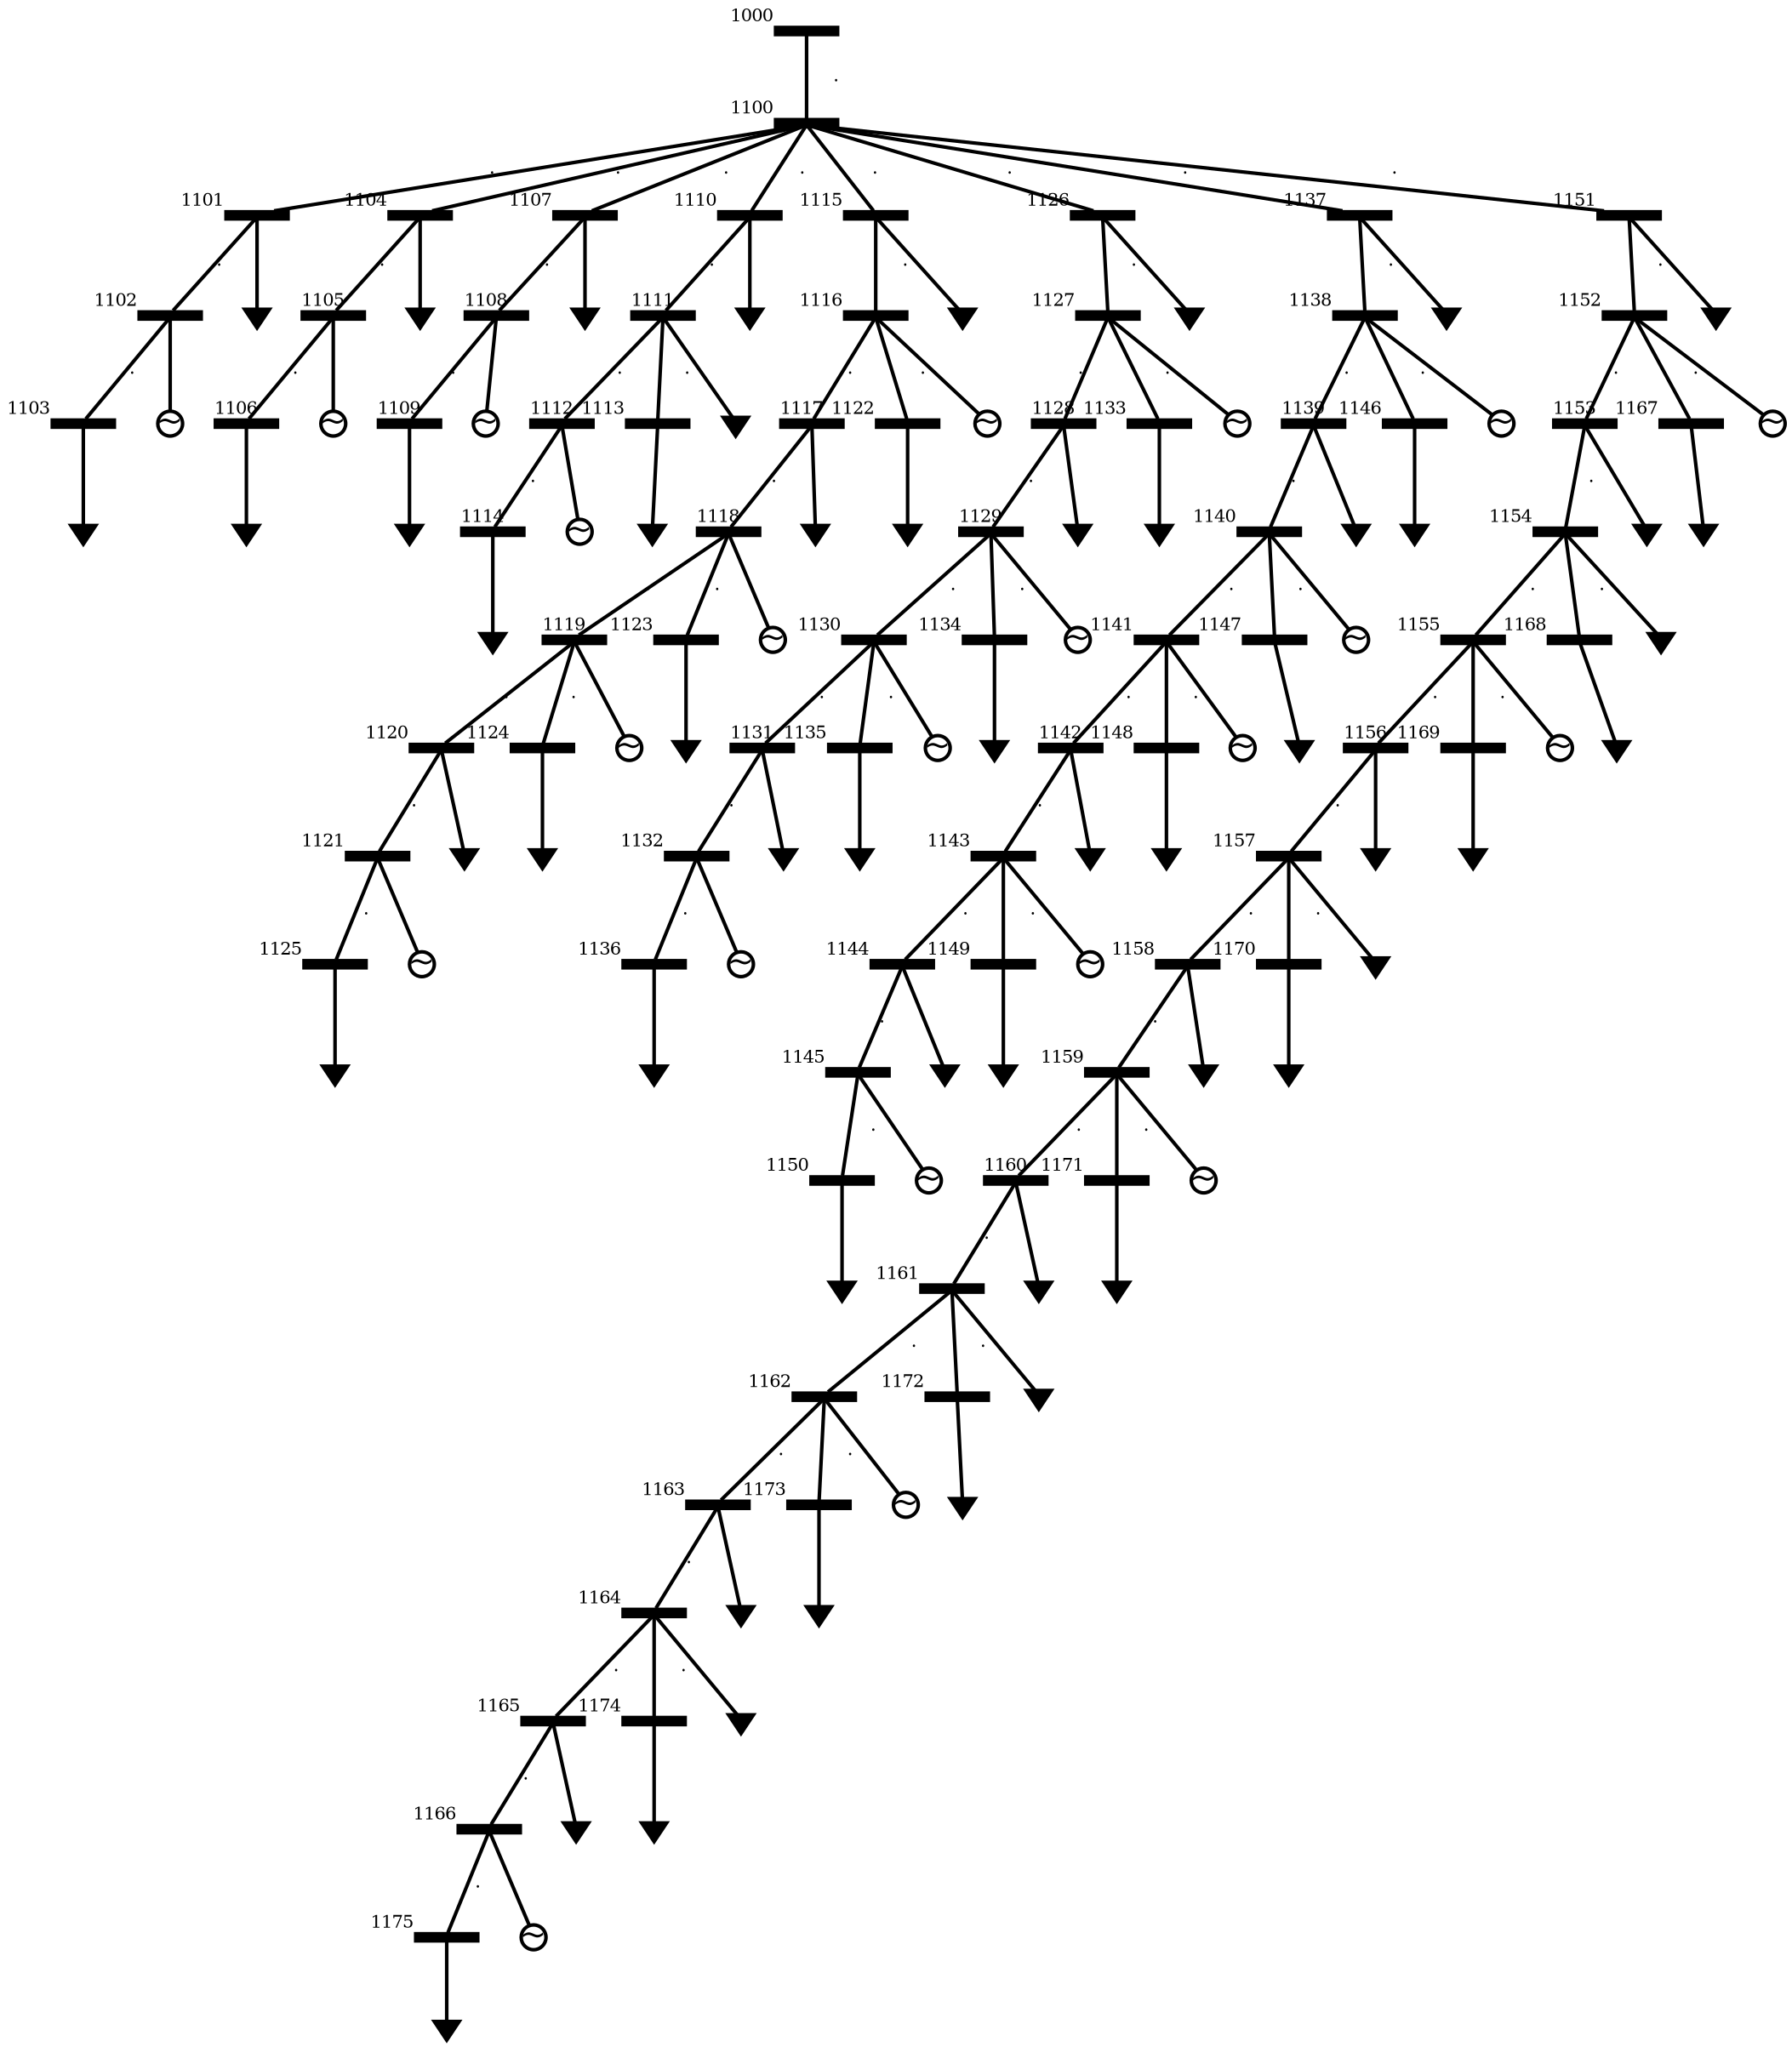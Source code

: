 graph bus75 {
graph [splines=line,outputorder=edgesfirst]

/* Create buses */
BUS0 [id="BUS0",label="",shape=box, style=filled, color="#000000", fixedsize=true,width=0.5,height=0.075, xlabel="1000",fontsize=10];
BUS1 [id="BUS1",label="",shape=box, style=filled, color="#000000", fixedsize=true,width=0.5,height=0.075, xlabel="1100",fontsize=10];
BUS2 [id="BUS2",label="",shape=box, style=filled, color="#000000", fixedsize=true,width=0.5,height=0.075, xlabel="1101",fontsize=10];
BUS3 [id="BUS3",label="",shape=box, style=filled, color="#000000", fixedsize=true,width=0.5,height=0.075, xlabel="1102",fontsize=10];
BUS4 [id="BUS4",label="",shape=box, style=filled, color="#000000", fixedsize=true,width=0.5,height=0.075, xlabel="1103",fontsize=10];
BUS5 [id="BUS5",label="",shape=box, style=filled, color="#000000", fixedsize=true,width=0.5,height=0.075, xlabel="1104",fontsize=10];
BUS6 [id="BUS6",label="",shape=box, style=filled, color="#000000", fixedsize=true,width=0.5,height=0.075, xlabel="1105",fontsize=10];
BUS7 [id="BUS7",label="",shape=box, style=filled, color="#000000", fixedsize=true,width=0.5,height=0.075, xlabel="1106",fontsize=10];
BUS8 [id="BUS8",label="",shape=box, style=filled, color="#000000", fixedsize=true,width=0.5,height=0.075, xlabel="1107",fontsize=10];
BUS9 [id="BUS9",label="",shape=box, style=filled, color="#000000", fixedsize=true,width=0.5,height=0.075, xlabel="1108",fontsize=10];
BUS10 [id="BUS10",label="",shape=box, style=filled, color="#000000", fixedsize=true,width=0.5,height=0.075, xlabel="1109",fontsize=10];
BUS11 [id="BUS11",label="",shape=box, style=filled, color="#000000", fixedsize=true,width=0.5,height=0.075, xlabel="1110",fontsize=10];
BUS12 [id="BUS12",label="",shape=box, style=filled, color="#000000", fixedsize=true,width=0.5,height=0.075, xlabel="1111",fontsize=10];
BUS13 [id="BUS13",label="",shape=box, style=filled, color="#000000", fixedsize=true,width=0.5,height=0.075, xlabel="1112",fontsize=10];
BUS14 [id="BUS14",label="",shape=box, style=filled, color="#000000", fixedsize=true,width=0.5,height=0.075, xlabel="1113",fontsize=10];
BUS15 [id="BUS15",label="",shape=box, style=filled, color="#000000", fixedsize=true,width=0.5,height=0.075, xlabel="1114",fontsize=10];
BUS16 [id="BUS16",label="",shape=box, style=filled, color="#000000", fixedsize=true,width=0.5,height=0.075, xlabel="1115",fontsize=10];
BUS17 [id="BUS17",label="",shape=box, style=filled, color="#000000", fixedsize=true,width=0.5,height=0.075, xlabel="1116",fontsize=10];
BUS18 [id="BUS18",label="",shape=box, style=filled, color="#000000", fixedsize=true,width=0.5,height=0.075, xlabel="1117",fontsize=10];
BUS19 [id="BUS19",label="",shape=box, style=filled, color="#000000", fixedsize=true,width=0.5,height=0.075, xlabel="1118",fontsize=10];
BUS20 [id="BUS20",label="",shape=box, style=filled, color="#000000", fixedsize=true,width=0.5,height=0.075, xlabel="1119",fontsize=10];
BUS21 [id="BUS21",label="",shape=box, style=filled, color="#000000", fixedsize=true,width=0.5,height=0.075, xlabel="1120",fontsize=10];
BUS22 [id="BUS22",label="",shape=box, style=filled, color="#000000", fixedsize=true,width=0.5,height=0.075, xlabel="1121",fontsize=10];
BUS23 [id="BUS23",label="",shape=box, style=filled, color="#000000", fixedsize=true,width=0.5,height=0.075, xlabel="1122",fontsize=10];
BUS24 [id="BUS24",label="",shape=box, style=filled, color="#000000", fixedsize=true,width=0.5,height=0.075, xlabel="1123",fontsize=10];
BUS25 [id="BUS25",label="",shape=box, style=filled, color="#000000", fixedsize=true,width=0.5,height=0.075, xlabel="1124",fontsize=10];
BUS26 [id="BUS26",label="",shape=box, style=filled, color="#000000", fixedsize=true,width=0.5,height=0.075, xlabel="1125",fontsize=10];
BUS27 [id="BUS27",label="",shape=box, style=filled, color="#000000", fixedsize=true,width=0.5,height=0.075, xlabel="1126",fontsize=10];
BUS28 [id="BUS28",label="",shape=box, style=filled, color="#000000", fixedsize=true,width=0.5,height=0.075, xlabel="1127",fontsize=10];
BUS29 [id="BUS29",label="",shape=box, style=filled, color="#000000", fixedsize=true,width=0.5,height=0.075, xlabel="1128",fontsize=10];
BUS30 [id="BUS30",label="",shape=box, style=filled, color="#000000", fixedsize=true,width=0.5,height=0.075, xlabel="1129",fontsize=10];
BUS31 [id="BUS31",label="",shape=box, style=filled, color="#000000", fixedsize=true,width=0.5,height=0.075, xlabel="1130",fontsize=10];
BUS32 [id="BUS32",label="",shape=box, style=filled, color="#000000", fixedsize=true,width=0.5,height=0.075, xlabel="1131",fontsize=10];
BUS33 [id="BUS33",label="",shape=box, style=filled, color="#000000", fixedsize=true,width=0.5,height=0.075, xlabel="1132",fontsize=10];
BUS34 [id="BUS34",label="",shape=box, style=filled, color="#000000", fixedsize=true,width=0.5,height=0.075, xlabel="1133",fontsize=10];
BUS35 [id="BUS35",label="",shape=box, style=filled, color="#000000", fixedsize=true,width=0.5,height=0.075, xlabel="1134",fontsize=10];
BUS36 [id="BUS36",label="",shape=box, style=filled, color="#000000", fixedsize=true,width=0.5,height=0.075, xlabel="1135",fontsize=10];
BUS37 [id="BUS37",label="",shape=box, style=filled, color="#000000", fixedsize=true,width=0.5,height=0.075, xlabel="1136",fontsize=10];
BUS38 [id="BUS38",label="",shape=box, style=filled, color="#000000", fixedsize=true,width=0.5,height=0.075, xlabel="1137",fontsize=10];
BUS39 [id="BUS39",label="",shape=box, style=filled, color="#000000", fixedsize=true,width=0.5,height=0.075, xlabel="1138",fontsize=10];
BUS40 [id="BUS40",label="",shape=box, style=filled, color="#000000", fixedsize=true,width=0.5,height=0.075, xlabel="1139",fontsize=10];
BUS41 [id="BUS41",label="",shape=box, style=filled, color="#000000", fixedsize=true,width=0.5,height=0.075, xlabel="1140",fontsize=10];
BUS42 [id="BUS42",label="",shape=box, style=filled, color="#000000", fixedsize=true,width=0.5,height=0.075, xlabel="1141",fontsize=10];
BUS43 [id="BUS43",label="",shape=box, style=filled, color="#000000", fixedsize=true,width=0.5,height=0.075, xlabel="1142",fontsize=10];
BUS44 [id="BUS44",label="",shape=box, style=filled, color="#000000", fixedsize=true,width=0.5,height=0.075, xlabel="1143",fontsize=10];
BUS45 [id="BUS45",label="",shape=box, style=filled, color="#000000", fixedsize=true,width=0.5,height=0.075, xlabel="1144",fontsize=10];
BUS46 [id="BUS46",label="",shape=box, style=filled, color="#000000", fixedsize=true,width=0.5,height=0.075, xlabel="1145",fontsize=10];
BUS47 [id="BUS47",label="",shape=box, style=filled, color="#000000", fixedsize=true,width=0.5,height=0.075, xlabel="1146",fontsize=10];
BUS48 [id="BUS48",label="",shape=box, style=filled, color="#000000", fixedsize=true,width=0.5,height=0.075, xlabel="1147",fontsize=10];
BUS49 [id="BUS49",label="",shape=box, style=filled, color="#000000", fixedsize=true,width=0.5,height=0.075, xlabel="1148",fontsize=10];
BUS50 [id="BUS50",label="",shape=box, style=filled, color="#000000", fixedsize=true,width=0.5,height=0.075, xlabel="1149",fontsize=10];
BUS51 [id="BUS51",label="",shape=box, style=filled, color="#000000", fixedsize=true,width=0.5,height=0.075, xlabel="1150",fontsize=10];
BUS52 [id="BUS52",label="",shape=box, style=filled, color="#000000", fixedsize=true,width=0.5,height=0.075, xlabel="1151",fontsize=10];
BUS53 [id="BUS53",label="",shape=box, style=filled, color="#000000", fixedsize=true,width=0.5,height=0.075, xlabel="1152",fontsize=10];
BUS54 [id="BUS54",label="",shape=box, style=filled, color="#000000", fixedsize=true,width=0.5,height=0.075, xlabel="1153",fontsize=10];
BUS55 [id="BUS55",label="",shape=box, style=filled, color="#000000", fixedsize=true,width=0.5,height=0.075, xlabel="1154",fontsize=10];
BUS56 [id="BUS56",label="",shape=box, style=filled, color="#000000", fixedsize=true,width=0.5,height=0.075, xlabel="1155",fontsize=10];
BUS57 [id="BUS57",label="",shape=box, style=filled, color="#000000", fixedsize=true,width=0.5,height=0.075, xlabel="1156",fontsize=10];
BUS58 [id="BUS58",label="",shape=box, style=filled, color="#000000", fixedsize=true,width=0.5,height=0.075, xlabel="1157",fontsize=10];
BUS59 [id="BUS59",label="",shape=box, style=filled, color="#000000", fixedsize=true,width=0.5,height=0.075, xlabel="1158",fontsize=10];
BUS60 [id="BUS60",label="",shape=box, style=filled, color="#000000", fixedsize=true,width=0.5,height=0.075, xlabel="1159",fontsize=10];
BUS61 [id="BUS61",label="",shape=box, style=filled, color="#000000", fixedsize=true,width=0.5,height=0.075, xlabel="1160",fontsize=10];
BUS62 [id="BUS62",label="",shape=box, style=filled, color="#000000", fixedsize=true,width=0.5,height=0.075, xlabel="1161",fontsize=10];
BUS63 [id="BUS63",label="",shape=box, style=filled, color="#000000", fixedsize=true,width=0.5,height=0.075, xlabel="1162",fontsize=10];
BUS64 [id="BUS64",label="",shape=box, style=filled, color="#000000", fixedsize=true,width=0.5,height=0.075, xlabel="1163",fontsize=10];
BUS65 [id="BUS65",label="",shape=box, style=filled, color="#000000", fixedsize=true,width=0.5,height=0.075, xlabel="1164",fontsize=10];
BUS66 [id="BUS66",label="",shape=box, style=filled, color="#000000", fixedsize=true,width=0.5,height=0.075, xlabel="1165",fontsize=10];
BUS67 [id="BUS67",label="",shape=box, style=filled, color="#000000", fixedsize=true,width=0.5,height=0.075, xlabel="1166",fontsize=10];
BUS68 [id="BUS68",label="",shape=box, style=filled, color="#000000", fixedsize=true,width=0.5,height=0.075, xlabel="1167",fontsize=10];
BUS69 [id="BUS69",label="",shape=box, style=filled, color="#000000", fixedsize=true,width=0.5,height=0.075, xlabel="1168",fontsize=10];
BUS70 [id="BUS70",label="",shape=box, style=filled, color="#000000", fixedsize=true,width=0.5,height=0.075, xlabel="1169",fontsize=10];
BUS71 [id="BUS71",label="",shape=box, style=filled, color="#000000", fixedsize=true,width=0.5,height=0.075, xlabel="1170",fontsize=10];
BUS72 [id="BUS72",label="",shape=box, style=filled, color="#000000", fixedsize=true,width=0.5,height=0.075, xlabel="1171",fontsize=10];
BUS73 [id="BUS73",label="",shape=box, style=filled, color="#000000", fixedsize=true,width=0.5,height=0.075, xlabel="1172",fontsize=10];
BUS74 [id="BUS74",label="",shape=box, style=filled, color="#000000", fixedsize=true,width=0.5,height=0.075, xlabel="1173",fontsize=10];
BUS75 [id="BUS75",label="",shape=box, style=filled, color="#000000", fixedsize=true,width=0.5,height=0.075, xlabel="1174",fontsize=10];
BUS76 [id="BUS76",label="",shape=box, style=filled, color="#000000", fixedsize=true,width=0.5,height=0.075, xlabel="1175",fontsize=10];

/* Link buses */
edge [penwidth=2,tailclip=false];
BUS0 -- BUS1 [id="LINE1",label="     .     ",fontsize=10];
BUS1 -- BUS2 [id="LINE2",label="     .     ",fontsize=10];
BUS2 -- BUS3 [id="LINE3",label="     .     ",fontsize=10];
BUS3 -- BUS4 [id="LINE4",label="     .     ",fontsize=10];
BUS1 -- BUS5 [id="LINE5",label="     .     ",fontsize=10];
BUS5 -- BUS6 [id="LINE6",label="     .     ",fontsize=10];
BUS6 -- BUS7 [id="LINE7",label="     .     ",fontsize=10];
BUS1 -- BUS8 [id="LINE8",label="     .     ",fontsize=10];
BUS8 -- BUS9 [id="LINE9",label="     .     ",fontsize=10];
BUS9 -- BUS10 [id="LINE10",label="     .     ",fontsize=10];
BUS1 -- BUS11 [id="LINE11",label="     .     ",fontsize=10];
BUS11 -- BUS12 [id="LINE12",label="     .     ",fontsize=10];
BUS12 -- BUS13 [id="LINE13",label="     .     ",fontsize=10];
BUS12 -- BUS14 [id="LINE14",label="     .     ",fontsize=10];
BUS13 -- BUS15 [id="LINE15",label="     .     ",fontsize=10];
BUS1 -- BUS16 [id="LINE16",label="     .     ",fontsize=10];
BUS16 -- BUS17 [id="LINE17",label="     .     ",fontsize=10];
BUS17 -- BUS18 [id="LINE18",label="     .     ",fontsize=10];
BUS18 -- BUS19 [id="LINE19",label="     .     ",fontsize=10];
BUS19 -- BUS20 [id="LINE20",label="     .     ",fontsize=10];
BUS20 -- BUS21 [id="LINE21",label="     .     ",fontsize=10];
BUS21 -- BUS22 [id="LINE22",label="     .     ",fontsize=10];
BUS17 -- BUS23 [id="LINE23",label="     .     ",fontsize=10];
BUS19 -- BUS24 [id="LINE24",label="     .     ",fontsize=10];
BUS20 -- BUS25 [id="LINE25",label="     .     ",fontsize=10];
BUS22 -- BUS26 [id="LINE26",label="     .     ",fontsize=10];
BUS1 -- BUS27 [id="LINE27",label="     .     ",fontsize=10];
BUS27 -- BUS28 [id="LINE28",label="     .     ",fontsize=10];
BUS28 -- BUS29 [id="LINE29",label="     .     ",fontsize=10];
BUS29 -- BUS30 [id="LINE30",label="     .     ",fontsize=10];
BUS30 -- BUS31 [id="LINE31",label="     .     ",fontsize=10];
BUS31 -- BUS32 [id="LINE32",label="     .     ",fontsize=10];
BUS32 -- BUS33 [id="LINE33",label="     .     ",fontsize=10];
BUS28 -- BUS34 [id="LINE34",label="     .     ",fontsize=10];
BUS30 -- BUS35 [id="LINE35",label="     .     ",fontsize=10];
BUS31 -- BUS36 [id="LINE36",label="     .     ",fontsize=10];
BUS33 -- BUS37 [id="LINE37",label="     .     ",fontsize=10];
BUS1 -- BUS38 [id="LINE38",label="     .     ",fontsize=10];
BUS38 -- BUS39 [id="LINE39",label="     .     ",fontsize=10];
BUS39 -- BUS40 [id="LINE40",label="     .     ",fontsize=10];
BUS40 -- BUS41 [id="LINE41",label="     .     ",fontsize=10];
BUS41 -- BUS42 [id="LINE42",label="     .     ",fontsize=10];
BUS42 -- BUS43 [id="LINE43",label="     .     ",fontsize=10];
BUS43 -- BUS44 [id="LINE44",label="     .     ",fontsize=10];
BUS44 -- BUS45 [id="LINE45",label="     .     ",fontsize=10];
BUS45 -- BUS46 [id="LINE46",label="     .     ",fontsize=10];
BUS39 -- BUS47 [id="LINE47",label="     .     ",fontsize=10];
BUS41 -- BUS48 [id="LINE48",label="     .     ",fontsize=10];
BUS42 -- BUS49 [id="LINE49",label="     .     ",fontsize=10];
BUS44 -- BUS50 [id="LINE50",label="     .     ",fontsize=10];
BUS46 -- BUS51 [id="LINE51",label="     .     ",fontsize=10];
BUS1 -- BUS52 [id="LINE52",label="     .     ",fontsize=10];
BUS52 -- BUS53 [id="LINE53",label="     .     ",fontsize=10];
BUS53 -- BUS54 [id="LINE54",label="     .     ",fontsize=10];
BUS54 -- BUS55 [id="LINE55",label="     .     ",fontsize=10];
BUS55 -- BUS56 [id="LINE56",label="     .     ",fontsize=10];
BUS56 -- BUS57 [id="LINE57",label="     .     ",fontsize=10];
BUS57 -- BUS58 [id="LINE58",label="     .     ",fontsize=10];
BUS58 -- BUS59 [id="LINE59",label="     .     ",fontsize=10];
BUS59 -- BUS60 [id="LINE60",label="     .     ",fontsize=10];
BUS60 -- BUS61 [id="LINE61",label="     .     ",fontsize=10];
BUS61 -- BUS62 [id="LINE62",label="     .     ",fontsize=10];
BUS62 -- BUS63 [id="LINE63",label="     .     ",fontsize=10];
BUS63 -- BUS64 [id="LINE64",label="     .     ",fontsize=10];
BUS64 -- BUS65 [id="LINE65",label="     .     ",fontsize=10];
BUS65 -- BUS66 [id="LINE66",label="     .     ",fontsize=10];
BUS66 -- BUS67 [id="LINE67",label="     .     ",fontsize=10];
BUS53 -- BUS68 [id="LINE68",label="     .     ",fontsize=10];
BUS55 -- BUS69 [id="LINE69",label="     .     ",fontsize=10];
BUS56 -- BUS70 [id="LINE70",label="     .     ",fontsize=10];
BUS58 -- BUS71 [id="LINE71",label="     .     ",fontsize=10];
BUS60 -- BUS72 [id="LINE72",label="     .     ",fontsize=10];
BUS62 -- BUS73 [id="LINE73",label="     .     ",fontsize=10];
BUS63 -- BUS74 [id="LINE74",label="     .     ",fontsize=10];
BUS65 -- BUS75 [id="LINE75",label="     .     ",fontsize=10];
BUS67 -- BUS76 [id="LINE76",label="     .     ",fontsize=10];

/* Create and link generators */
GEN1 [id="GEN3",label="~", shape=circle, style=bold, fixedsize=true, penwidth=2, width=0.2, height=0.2,fontsize=18,portPos=n];
BUS3 -- GEN1;
GEN2 [id="GEN6",label="~", shape=circle, style=bold, fixedsize=true, penwidth=2, width=0.2, height=0.2,fontsize=18,portPos=n];
BUS6 -- GEN2;
GEN3 [id="GEN9",label="~", shape=circle, style=bold, fixedsize=true, penwidth=2, width=0.2, height=0.2,fontsize=18,portPos=n];
BUS9 -- GEN3;
GEN4 [id="GEN13",label="~", shape=circle, style=bold, fixedsize=true, penwidth=2, width=0.2, height=0.2,fontsize=18,portPos=n];
BUS13 -- GEN4;
GEN5 [id="GEN17",label="~", shape=circle, style=bold, fixedsize=true, penwidth=2, width=0.2, height=0.2,fontsize=18,portPos=n];
BUS17 -- GEN5;
GEN6 [id="GEN19",label="~", shape=circle, style=bold, fixedsize=true, penwidth=2, width=0.2, height=0.2,fontsize=18,portPos=n];
BUS19 -- GEN6;
GEN7 [id="GEN20",label="~", shape=circle, style=bold, fixedsize=true, penwidth=2, width=0.2, height=0.2,fontsize=18,portPos=n];
BUS20 -- GEN7;
GEN8 [id="GEN22",label="~", shape=circle, style=bold, fixedsize=true, penwidth=2, width=0.2, height=0.2,fontsize=18,portPos=n];
BUS22 -- GEN8;
GEN9 [id="GEN28",label="~", shape=circle, style=bold, fixedsize=true, penwidth=2, width=0.2, height=0.2,fontsize=18,portPos=n];
BUS28 -- GEN9;
GEN10 [id="GEN30",label="~", shape=circle, style=bold, fixedsize=true, penwidth=2, width=0.2, height=0.2,fontsize=18,portPos=n];
BUS30 -- GEN10;
GEN11 [id="GEN31",label="~", shape=circle, style=bold, fixedsize=true, penwidth=2, width=0.2, height=0.2,fontsize=18,portPos=n];
BUS31 -- GEN11;
GEN12 [id="GEN33",label="~", shape=circle, style=bold, fixedsize=true, penwidth=2, width=0.2, height=0.2,fontsize=18,portPos=n];
BUS33 -- GEN12;
GEN13 [id="GEN39",label="~", shape=circle, style=bold, fixedsize=true, penwidth=2, width=0.2, height=0.2,fontsize=18,portPos=n];
BUS39 -- GEN13;
GEN14 [id="GEN41",label="~", shape=circle, style=bold, fixedsize=true, penwidth=2, width=0.2, height=0.2,fontsize=18,portPos=n];
BUS41 -- GEN14;
GEN15 [id="GEN42",label="~", shape=circle, style=bold, fixedsize=true, penwidth=2, width=0.2, height=0.2,fontsize=18,portPos=n];
BUS42 -- GEN15;
GEN16 [id="GEN44",label="~", shape=circle, style=bold, fixedsize=true, penwidth=2, width=0.2, height=0.2,fontsize=18,portPos=n];
BUS44 -- GEN16;
GEN17 [id="GEN46",label="~", shape=circle, style=bold, fixedsize=true, penwidth=2, width=0.2, height=0.2,fontsize=18,portPos=n];
BUS46 -- GEN17;
GEN18 [id="GEN53",label="~", shape=circle, style=bold, fixedsize=true, penwidth=2, width=0.2, height=0.2,fontsize=18,portPos=n];
BUS53 -- GEN18;
GEN19 [id="GEN56",label="~", shape=circle, style=bold, fixedsize=true, penwidth=2, width=0.2, height=0.2,fontsize=18,portPos=n];
BUS56 -- GEN19;
GEN20 [id="GEN60",label="~", shape=circle, style=bold, fixedsize=true, penwidth=2, width=0.2, height=0.2,fontsize=18,portPos=n];
BUS60 -- GEN20;
GEN21 [id="GEN63",label="~", shape=circle, style=bold, fixedsize=true, penwidth=2, width=0.2, height=0.2,fontsize=18,portPos=n];
BUS63 -- GEN21;
GEN22 [id="GEN67",label="~", shape=circle, style=bold, fixedsize=true, penwidth=2, width=0.2, height=0.2,fontsize=18,portPos=n];
BUS67 -- GEN22;

/* Create and link loads */
LOAD2 [id="LOAD2",label="", shape=invtriangle, style=filled, color="#000000", fixedsize=true, penwidth=2, width=0.2, height=0.2,portPos=n];
BUS2 -- LOAD2;
LOAD4 [id="LOAD4",label="", shape=invtriangle, style=filled, color="#000000", fixedsize=true, penwidth=2, width=0.2, height=0.2,portPos=n];
BUS4 -- LOAD4;
LOAD5 [id="LOAD5",label="", shape=invtriangle, style=filled, color="#000000", fixedsize=true, penwidth=2, width=0.2, height=0.2,portPos=n];
BUS5 -- LOAD5;
LOAD7 [id="LOAD7",label="", shape=invtriangle, style=filled, color="#000000", fixedsize=true, penwidth=2, width=0.2, height=0.2,portPos=n];
BUS7 -- LOAD7;
LOAD8 [id="LOAD8",label="", shape=invtriangle, style=filled, color="#000000", fixedsize=true, penwidth=2, width=0.2, height=0.2,portPos=n];
BUS8 -- LOAD8;
LOAD10 [id="LOAD10",label="", shape=invtriangle, style=filled, color="#000000", fixedsize=true, penwidth=2, width=0.2, height=0.2,portPos=n];
BUS10 -- LOAD10;
LOAD11 [id="LOAD11",label="", shape=invtriangle, style=filled, color="#000000", fixedsize=true, penwidth=2, width=0.2, height=0.2,portPos=n];
BUS11 -- LOAD11;
LOAD12 [id="LOAD12",label="", shape=invtriangle, style=filled, color="#000000", fixedsize=true, penwidth=2, width=0.2, height=0.2,portPos=n];
BUS12 -- LOAD12;
LOAD14 [id="LOAD14",label="", shape=invtriangle, style=filled, color="#000000", fixedsize=true, penwidth=2, width=0.2, height=0.2,portPos=n];
BUS14 -- LOAD14;
LOAD15 [id="LOAD15",label="", shape=invtriangle, style=filled, color="#000000", fixedsize=true, penwidth=2, width=0.2, height=0.2,portPos=n];
BUS15 -- LOAD15;
LOAD16 [id="LOAD16",label="", shape=invtriangle, style=filled, color="#000000", fixedsize=true, penwidth=2, width=0.2, height=0.2,portPos=n];
BUS16 -- LOAD16;
LOAD18 [id="LOAD18",label="", shape=invtriangle, style=filled, color="#000000", fixedsize=true, penwidth=2, width=0.2, height=0.2,portPos=n];
BUS18 -- LOAD18;
LOAD21 [id="LOAD21",label="", shape=invtriangle, style=filled, color="#000000", fixedsize=true, penwidth=2, width=0.2, height=0.2,portPos=n];
BUS21 -- LOAD21;
LOAD23 [id="LOAD23",label="", shape=invtriangle, style=filled, color="#000000", fixedsize=true, penwidth=2, width=0.2, height=0.2,portPos=n];
BUS23 -- LOAD23;
LOAD24 [id="LOAD24",label="", shape=invtriangle, style=filled, color="#000000", fixedsize=true, penwidth=2, width=0.2, height=0.2,portPos=n];
BUS24 -- LOAD24;
LOAD25 [id="LOAD25",label="", shape=invtriangle, style=filled, color="#000000", fixedsize=true, penwidth=2, width=0.2, height=0.2,portPos=n];
BUS25 -- LOAD25;
LOAD26 [id="LOAD26",label="", shape=invtriangle, style=filled, color="#000000", fixedsize=true, penwidth=2, width=0.2, height=0.2,portPos=n];
BUS26 -- LOAD26;
LOAD27 [id="LOAD27",label="", shape=invtriangle, style=filled, color="#000000", fixedsize=true, penwidth=2, width=0.2, height=0.2,portPos=n];
BUS27 -- LOAD27;
LOAD29 [id="LOAD29",label="", shape=invtriangle, style=filled, color="#000000", fixedsize=true, penwidth=2, width=0.2, height=0.2,portPos=n];
BUS29 -- LOAD29;
LOAD32 [id="LOAD32",label="", shape=invtriangle, style=filled, color="#000000", fixedsize=true, penwidth=2, width=0.2, height=0.2,portPos=n];
BUS32 -- LOAD32;
LOAD34 [id="LOAD34",label="", shape=invtriangle, style=filled, color="#000000", fixedsize=true, penwidth=2, width=0.2, height=0.2,portPos=n];
BUS34 -- LOAD34;
LOAD35 [id="LOAD35",label="", shape=invtriangle, style=filled, color="#000000", fixedsize=true, penwidth=2, width=0.2, height=0.2,portPos=n];
BUS35 -- LOAD35;
LOAD36 [id="LOAD36",label="", shape=invtriangle, style=filled, color="#000000", fixedsize=true, penwidth=2, width=0.2, height=0.2,portPos=n];
BUS36 -- LOAD36;
LOAD37 [id="LOAD37",label="", shape=invtriangle, style=filled, color="#000000", fixedsize=true, penwidth=2, width=0.2, height=0.2,portPos=n];
BUS37 -- LOAD37;
LOAD38 [id="LOAD38",label="", shape=invtriangle, style=filled, color="#000000", fixedsize=true, penwidth=2, width=0.2, height=0.2,portPos=n];
BUS38 -- LOAD38;
LOAD40 [id="LOAD40",label="", shape=invtriangle, style=filled, color="#000000", fixedsize=true, penwidth=2, width=0.2, height=0.2,portPos=n];
BUS40 -- LOAD40;
LOAD43 [id="LOAD43",label="", shape=invtriangle, style=filled, color="#000000", fixedsize=true, penwidth=2, width=0.2, height=0.2,portPos=n];
BUS43 -- LOAD43;
LOAD45 [id="LOAD45",label="", shape=invtriangle, style=filled, color="#000000", fixedsize=true, penwidth=2, width=0.2, height=0.2,portPos=n];
BUS45 -- LOAD45;
LOAD47 [id="LOAD47",label="", shape=invtriangle, style=filled, color="#000000", fixedsize=true, penwidth=2, width=0.2, height=0.2,portPos=n];
BUS47 -- LOAD47;
LOAD48 [id="LOAD48",label="", shape=invtriangle, style=filled, color="#000000", fixedsize=true, penwidth=2, width=0.2, height=0.2,portPos=n];
BUS48 -- LOAD48;
LOAD49 [id="LOAD49",label="", shape=invtriangle, style=filled, color="#000000", fixedsize=true, penwidth=2, width=0.2, height=0.2,portPos=n];
BUS49 -- LOAD49;
LOAD50 [id="LOAD50",label="", shape=invtriangle, style=filled, color="#000000", fixedsize=true, penwidth=2, width=0.2, height=0.2,portPos=n];
BUS50 -- LOAD50;
LOAD51 [id="LOAD51",label="", shape=invtriangle, style=filled, color="#000000", fixedsize=true, penwidth=2, width=0.2, height=0.2,portPos=n];
BUS51 -- LOAD51;
LOAD52 [id="LOAD52",label="", shape=invtriangle, style=filled, color="#000000", fixedsize=true, penwidth=2, width=0.2, height=0.2,portPos=n];
BUS52 -- LOAD52;
LOAD54 [id="LOAD54",label="", shape=invtriangle, style=filled, color="#000000", fixedsize=true, penwidth=2, width=0.2, height=0.2,portPos=n];
BUS54 -- LOAD54;
LOAD55 [id="LOAD55",label="", shape=invtriangle, style=filled, color="#000000", fixedsize=true, penwidth=2, width=0.2, height=0.2,portPos=n];
BUS55 -- LOAD55;
LOAD57 [id="LOAD57",label="", shape=invtriangle, style=filled, color="#000000", fixedsize=true, penwidth=2, width=0.2, height=0.2,portPos=n];
BUS57 -- LOAD57;
LOAD58 [id="LOAD58",label="", shape=invtriangle, style=filled, color="#000000", fixedsize=true, penwidth=2, width=0.2, height=0.2,portPos=n];
BUS58 -- LOAD58;
LOAD59 [id="LOAD59",label="", shape=invtriangle, style=filled, color="#000000", fixedsize=true, penwidth=2, width=0.2, height=0.2,portPos=n];
BUS59 -- LOAD59;
LOAD61 [id="LOAD61",label="", shape=invtriangle, style=filled, color="#000000", fixedsize=true, penwidth=2, width=0.2, height=0.2,portPos=n];
BUS61 -- LOAD61;
LOAD62 [id="LOAD62",label="", shape=invtriangle, style=filled, color="#000000", fixedsize=true, penwidth=2, width=0.2, height=0.2,portPos=n];
BUS62 -- LOAD62;
LOAD64 [id="LOAD64",label="", shape=invtriangle, style=filled, color="#000000", fixedsize=true, penwidth=2, width=0.2, height=0.2,portPos=n];
BUS64 -- LOAD64;
LOAD65 [id="LOAD65",label="", shape=invtriangle, style=filled, color="#000000", fixedsize=true, penwidth=2, width=0.2, height=0.2,portPos=n];
BUS65 -- LOAD65;
LOAD66 [id="LOAD66",label="", shape=invtriangle, style=filled, color="#000000", fixedsize=true, penwidth=2, width=0.2, height=0.2,portPos=n];
BUS66 -- LOAD66;
LOAD68 [id="LOAD68",label="", shape=invtriangle, style=filled, color="#000000", fixedsize=true, penwidth=2, width=0.2, height=0.2,portPos=n];
BUS68 -- LOAD68;
LOAD69 [id="LOAD69",label="", shape=invtriangle, style=filled, color="#000000", fixedsize=true, penwidth=2, width=0.2, height=0.2,portPos=n];
BUS69 -- LOAD69;
LOAD70 [id="LOAD70",label="", shape=invtriangle, style=filled, color="#000000", fixedsize=true, penwidth=2, width=0.2, height=0.2,portPos=n];
BUS70 -- LOAD70;
LOAD71 [id="LOAD71",label="", shape=invtriangle, style=filled, color="#000000", fixedsize=true, penwidth=2, width=0.2, height=0.2,portPos=n];
BUS71 -- LOAD71;
LOAD72 [id="LOAD72",label="", shape=invtriangle, style=filled, color="#000000", fixedsize=true, penwidth=2, width=0.2, height=0.2,portPos=n];
BUS72 -- LOAD72;
LOAD73 [id="LOAD73",label="", shape=invtriangle, style=filled, color="#000000", fixedsize=true, penwidth=2, width=0.2, height=0.2,portPos=n];
BUS73 -- LOAD73;
LOAD74 [id="LOAD74",label="", shape=invtriangle, style=filled, color="#000000", fixedsize=true, penwidth=2, width=0.2, height=0.2,portPos=n];
BUS74 -- LOAD74;
LOAD75 [id="LOAD75",label="", shape=invtriangle, style=filled, color="#000000", fixedsize=true, penwidth=2, width=0.2, height=0.2,portPos=n];
BUS75 -- LOAD75;
LOAD76 [id="LOAD76",label="", shape=invtriangle, style=filled, color="#000000", fixedsize=true, penwidth=2, width=0.2, height=0.2,portPos=n];
BUS76 -- LOAD76;

}
